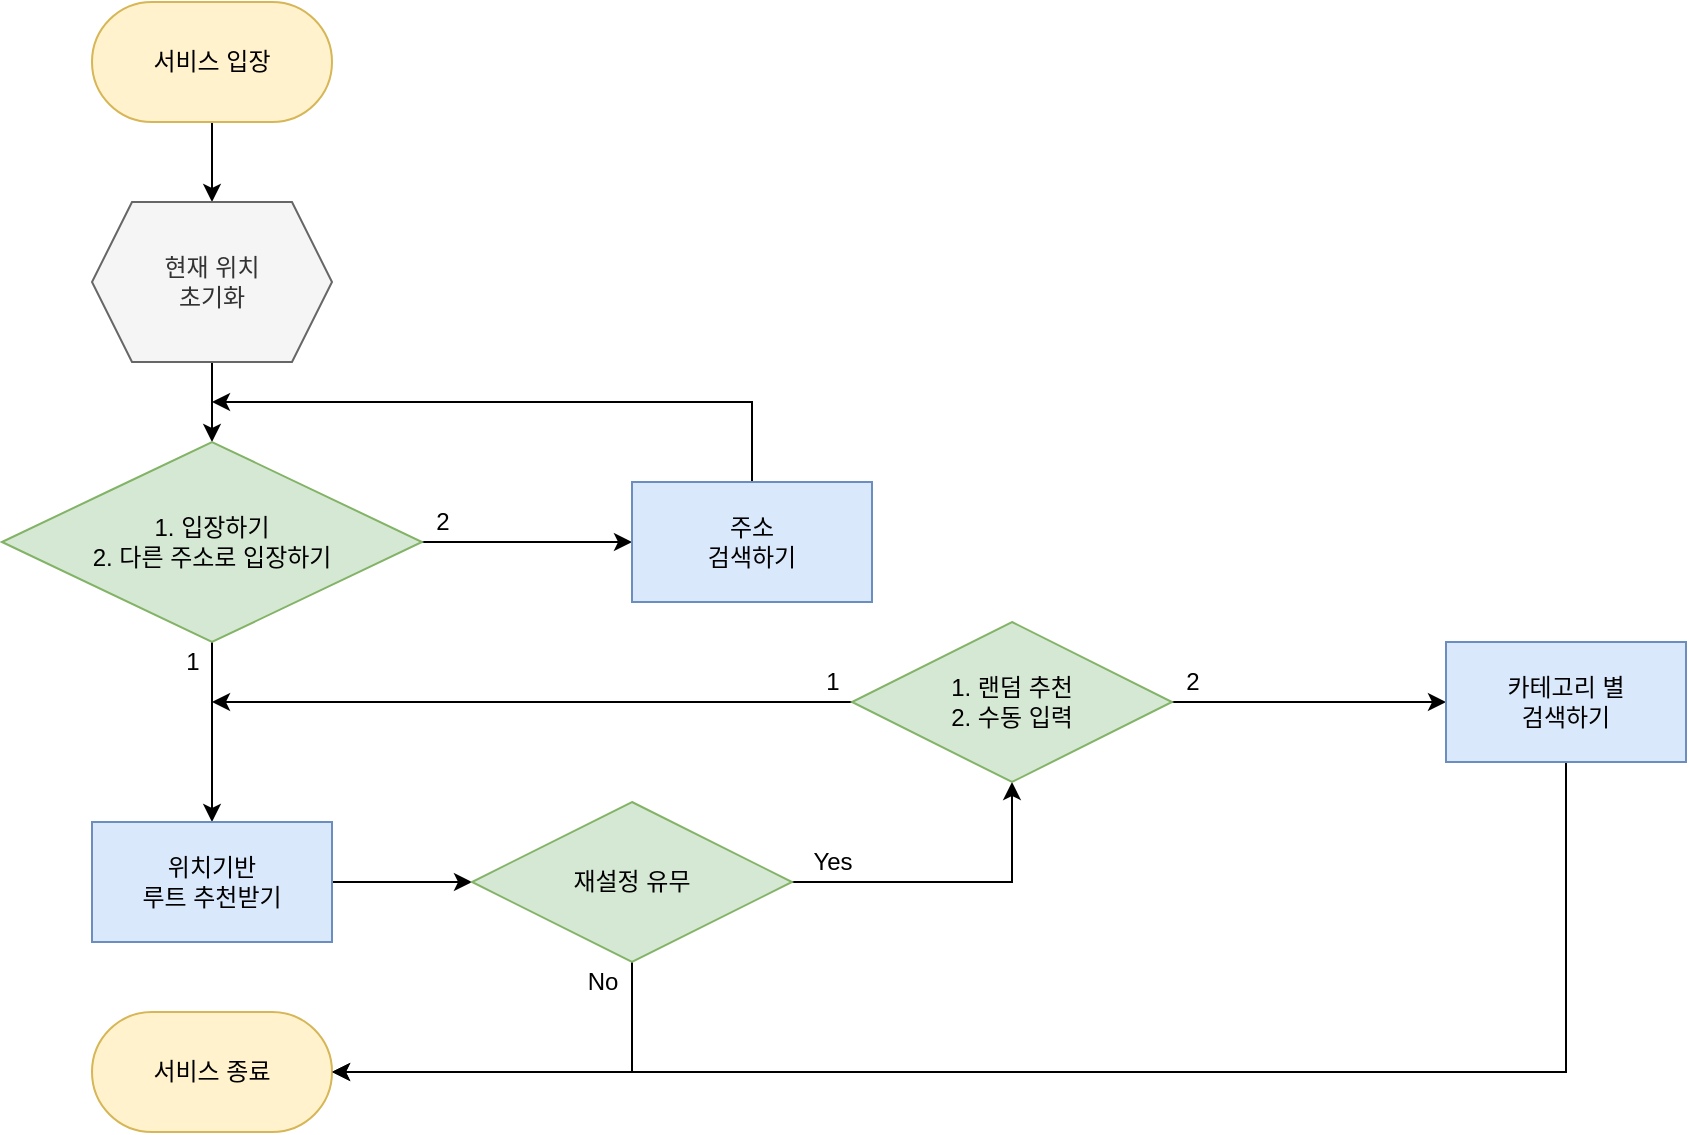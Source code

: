 <mxfile version="15.9.1" type="github">
  <diagram id="C5RBs43oDa-KdzZeNtuy" name="Page-1">
    <mxGraphModel dx="1246" dy="1045" grid="1" gridSize="10" guides="1" tooltips="1" connect="1" arrows="1" fold="1" page="1" pageScale="1" pageWidth="827" pageHeight="1169" math="0" shadow="0">
      <root>
        <mxCell id="WIyWlLk6GJQsqaUBKTNV-0" />
        <mxCell id="WIyWlLk6GJQsqaUBKTNV-1" parent="WIyWlLk6GJQsqaUBKTNV-0" />
        <mxCell id="Fu3PszW8z3GYcJA24TuE-2" value="" style="edgeStyle=orthogonalEdgeStyle;rounded=0;orthogonalLoop=1;jettySize=auto;html=1;" parent="WIyWlLk6GJQsqaUBKTNV-1" source="Fu3PszW8z3GYcJA24TuE-0" target="Fu3PszW8z3GYcJA24TuE-1" edge="1">
          <mxGeometry relative="1" as="geometry" />
        </mxCell>
        <mxCell id="Fu3PszW8z3GYcJA24TuE-0" value="서비스 입장" style="rounded=1;whiteSpace=wrap;html=1;arcSize=50;fillColor=#fff2cc;strokeColor=#d6b656;" parent="WIyWlLk6GJQsqaUBKTNV-1" vertex="1">
          <mxGeometry x="150" y="70" width="120" height="60" as="geometry" />
        </mxCell>
        <mxCell id="Fu3PszW8z3GYcJA24TuE-4" value="" style="edgeStyle=orthogonalEdgeStyle;rounded=0;orthogonalLoop=1;jettySize=auto;html=1;" parent="WIyWlLk6GJQsqaUBKTNV-1" source="Fu3PszW8z3GYcJA24TuE-1" target="Fu3PszW8z3GYcJA24TuE-3" edge="1">
          <mxGeometry relative="1" as="geometry" />
        </mxCell>
        <mxCell id="Fu3PszW8z3GYcJA24TuE-1" value="현재 위치 &lt;br&gt;초기화" style="shape=hexagon;perimeter=hexagonPerimeter2;whiteSpace=wrap;html=1;fixedSize=1;rounded=1;arcSize=0;fillColor=#f5f5f5;strokeColor=#666666;fontColor=#333333;" parent="WIyWlLk6GJQsqaUBKTNV-1" vertex="1">
          <mxGeometry x="150" y="170" width="120" height="80" as="geometry" />
        </mxCell>
        <mxCell id="Fu3PszW8z3GYcJA24TuE-10" value="" style="edgeStyle=orthogonalEdgeStyle;rounded=0;orthogonalLoop=1;jettySize=auto;html=1;" parent="WIyWlLk6GJQsqaUBKTNV-1" source="Fu3PszW8z3GYcJA24TuE-3" target="Fu3PszW8z3GYcJA24TuE-9" edge="1">
          <mxGeometry relative="1" as="geometry" />
        </mxCell>
        <mxCell id="Fu3PszW8z3GYcJA24TuE-16" value="" style="edgeStyle=orthogonalEdgeStyle;rounded=0;orthogonalLoop=1;jettySize=auto;html=1;" parent="WIyWlLk6GJQsqaUBKTNV-1" source="Fu3PszW8z3GYcJA24TuE-3" target="Fu3PszW8z3GYcJA24TuE-15" edge="1">
          <mxGeometry relative="1" as="geometry" />
        </mxCell>
        <mxCell id="Fu3PszW8z3GYcJA24TuE-3" value="1. 입장하기&lt;br&gt;2. 다른 주소로 입장하기" style="rhombus;whiteSpace=wrap;html=1;rounded=1;arcSize=0;fillColor=#d5e8d4;strokeColor=#82b366;" parent="WIyWlLk6GJQsqaUBKTNV-1" vertex="1">
          <mxGeometry x="105" y="290" width="210" height="100" as="geometry" />
        </mxCell>
        <mxCell id="PwJWEB3IyEMcyHnr7cAW-5" value="" style="edgeStyle=orthogonalEdgeStyle;rounded=0;orthogonalLoop=1;jettySize=auto;html=1;" edge="1" parent="WIyWlLk6GJQsqaUBKTNV-1" source="Fu3PszW8z3GYcJA24TuE-9">
          <mxGeometry relative="1" as="geometry">
            <mxPoint x="210" y="270" as="targetPoint" />
            <Array as="points">
              <mxPoint x="480" y="270" />
            </Array>
          </mxGeometry>
        </mxCell>
        <mxCell id="Fu3PszW8z3GYcJA24TuE-9" value="주소 &lt;br&gt;검색하기" style="whiteSpace=wrap;html=1;rounded=0;fillColor=#dae8fc;strokeColor=#6c8ebf;" parent="WIyWlLk6GJQsqaUBKTNV-1" vertex="1">
          <mxGeometry x="420" y="310" width="120" height="60" as="geometry" />
        </mxCell>
        <mxCell id="Fu3PszW8z3GYcJA24TuE-13" value="1" style="text;html=1;align=center;verticalAlign=middle;resizable=0;points=[];autosize=1;strokeColor=none;fillColor=none;" parent="WIyWlLk6GJQsqaUBKTNV-1" vertex="1">
          <mxGeometry x="190" y="390" width="20" height="20" as="geometry" />
        </mxCell>
        <mxCell id="Fu3PszW8z3GYcJA24TuE-14" value="2" style="text;html=1;align=center;verticalAlign=middle;resizable=0;points=[];autosize=1;strokeColor=none;fillColor=none;strokeWidth=1;" parent="WIyWlLk6GJQsqaUBKTNV-1" vertex="1">
          <mxGeometry x="315" y="320" width="20" height="20" as="geometry" />
        </mxCell>
        <mxCell id="Fu3PszW8z3GYcJA24TuE-20" value="" style="edgeStyle=orthogonalEdgeStyle;rounded=0;orthogonalLoop=1;jettySize=auto;html=1;" parent="WIyWlLk6GJQsqaUBKTNV-1" source="Fu3PszW8z3GYcJA24TuE-15" target="Fu3PszW8z3GYcJA24TuE-19" edge="1">
          <mxGeometry relative="1" as="geometry" />
        </mxCell>
        <mxCell id="Fu3PszW8z3GYcJA24TuE-15" value="위치기반&lt;br&gt;루트 추천받기" style="whiteSpace=wrap;html=1;rounded=0;fillColor=#dae8fc;strokeColor=#6c8ebf;" parent="WIyWlLk6GJQsqaUBKTNV-1" vertex="1">
          <mxGeometry x="150" y="480" width="120" height="60" as="geometry" />
        </mxCell>
        <mxCell id="Fu3PszW8z3GYcJA24TuE-22" value="" style="edgeStyle=orthogonalEdgeStyle;rounded=0;orthogonalLoop=1;jettySize=auto;html=1;" parent="WIyWlLk6GJQsqaUBKTNV-1" source="Fu3PszW8z3GYcJA24TuE-19" target="Fu3PszW8z3GYcJA24TuE-21" edge="1">
          <mxGeometry relative="1" as="geometry">
            <Array as="points">
              <mxPoint x="420" y="605" />
            </Array>
          </mxGeometry>
        </mxCell>
        <mxCell id="Fu3PszW8z3GYcJA24TuE-25" value="" style="edgeStyle=orthogonalEdgeStyle;rounded=0;orthogonalLoop=1;jettySize=auto;html=1;" parent="WIyWlLk6GJQsqaUBKTNV-1" source="Fu3PszW8z3GYcJA24TuE-19" target="Fu3PszW8z3GYcJA24TuE-24" edge="1">
          <mxGeometry relative="1" as="geometry" />
        </mxCell>
        <mxCell id="Fu3PszW8z3GYcJA24TuE-19" value="재설정 유무" style="rhombus;whiteSpace=wrap;html=1;rounded=0;fillColor=#d5e8d4;strokeColor=#82b366;" parent="WIyWlLk6GJQsqaUBKTNV-1" vertex="1">
          <mxGeometry x="340" y="470" width="160" height="80" as="geometry" />
        </mxCell>
        <mxCell id="Fu3PszW8z3GYcJA24TuE-21" value="서비스 종료" style="whiteSpace=wrap;html=1;rounded=1;arcSize=50;fillColor=#fff2cc;strokeColor=#d6b656;" parent="WIyWlLk6GJQsqaUBKTNV-1" vertex="1">
          <mxGeometry x="150" y="575" width="120" height="60" as="geometry" />
        </mxCell>
        <mxCell id="Fu3PszW8z3GYcJA24TuE-23" value="No" style="text;html=1;align=center;verticalAlign=middle;resizable=0;points=[];autosize=1;strokeColor=none;fillColor=none;" parent="WIyWlLk6GJQsqaUBKTNV-1" vertex="1">
          <mxGeometry x="390" y="550" width="30" height="20" as="geometry" />
        </mxCell>
        <mxCell id="Fu3PszW8z3GYcJA24TuE-27" value="" style="edgeStyle=orthogonalEdgeStyle;rounded=0;orthogonalLoop=1;jettySize=auto;html=1;" parent="WIyWlLk6GJQsqaUBKTNV-1" source="Fu3PszW8z3GYcJA24TuE-24" edge="1">
          <mxGeometry relative="1" as="geometry">
            <mxPoint x="210" y="420" as="targetPoint" />
            <Array as="points">
              <mxPoint x="450" y="420" />
            </Array>
          </mxGeometry>
        </mxCell>
        <mxCell id="Fu3PszW8z3GYcJA24TuE-31" value="" style="edgeStyle=orthogonalEdgeStyle;rounded=0;orthogonalLoop=1;jettySize=auto;html=1;" parent="WIyWlLk6GJQsqaUBKTNV-1" source="Fu3PszW8z3GYcJA24TuE-24" target="Fu3PszW8z3GYcJA24TuE-30" edge="1">
          <mxGeometry relative="1" as="geometry" />
        </mxCell>
        <mxCell id="Fu3PszW8z3GYcJA24TuE-24" value="1. 랜덤 추천&lt;br&gt;2. 수동 입력" style="rhombus;whiteSpace=wrap;html=1;rounded=0;fillColor=#d5e8d4;strokeColor=#82b366;" parent="WIyWlLk6GJQsqaUBKTNV-1" vertex="1">
          <mxGeometry x="530" y="380" width="160" height="80" as="geometry" />
        </mxCell>
        <mxCell id="Fu3PszW8z3GYcJA24TuE-28" value="1" style="text;html=1;align=center;verticalAlign=middle;resizable=0;points=[];autosize=1;strokeColor=none;fillColor=none;" parent="WIyWlLk6GJQsqaUBKTNV-1" vertex="1">
          <mxGeometry x="510" y="400" width="20" height="20" as="geometry" />
        </mxCell>
        <mxCell id="Fu3PszW8z3GYcJA24TuE-29" value="Yes" style="text;html=1;align=center;verticalAlign=middle;resizable=0;points=[];autosize=1;strokeColor=none;fillColor=none;" parent="WIyWlLk6GJQsqaUBKTNV-1" vertex="1">
          <mxGeometry x="500" y="490" width="40" height="20" as="geometry" />
        </mxCell>
        <mxCell id="Fu3PszW8z3GYcJA24TuE-35" value="" style="edgeStyle=orthogonalEdgeStyle;rounded=0;orthogonalLoop=1;jettySize=auto;html=1;entryX=1;entryY=0.5;entryDx=0;entryDy=0;" parent="WIyWlLk6GJQsqaUBKTNV-1" source="Fu3PszW8z3GYcJA24TuE-30" target="Fu3PszW8z3GYcJA24TuE-21" edge="1">
          <mxGeometry relative="1" as="geometry">
            <mxPoint x="390" y="740" as="targetPoint" />
            <Array as="points">
              <mxPoint x="887" y="605" />
            </Array>
          </mxGeometry>
        </mxCell>
        <mxCell id="Fu3PszW8z3GYcJA24TuE-30" value="카테고리 별&lt;br&gt;검색하기" style="whiteSpace=wrap;html=1;rounded=0;fillColor=#dae8fc;strokeColor=#6c8ebf;" parent="WIyWlLk6GJQsqaUBKTNV-1" vertex="1">
          <mxGeometry x="827" y="390" width="120" height="60" as="geometry" />
        </mxCell>
        <mxCell id="PwJWEB3IyEMcyHnr7cAW-6" value="2" style="text;html=1;align=center;verticalAlign=middle;resizable=0;points=[];autosize=1;strokeColor=none;fillColor=none;" vertex="1" parent="WIyWlLk6GJQsqaUBKTNV-1">
          <mxGeometry x="690" y="400" width="20" height="20" as="geometry" />
        </mxCell>
      </root>
    </mxGraphModel>
  </diagram>
</mxfile>
